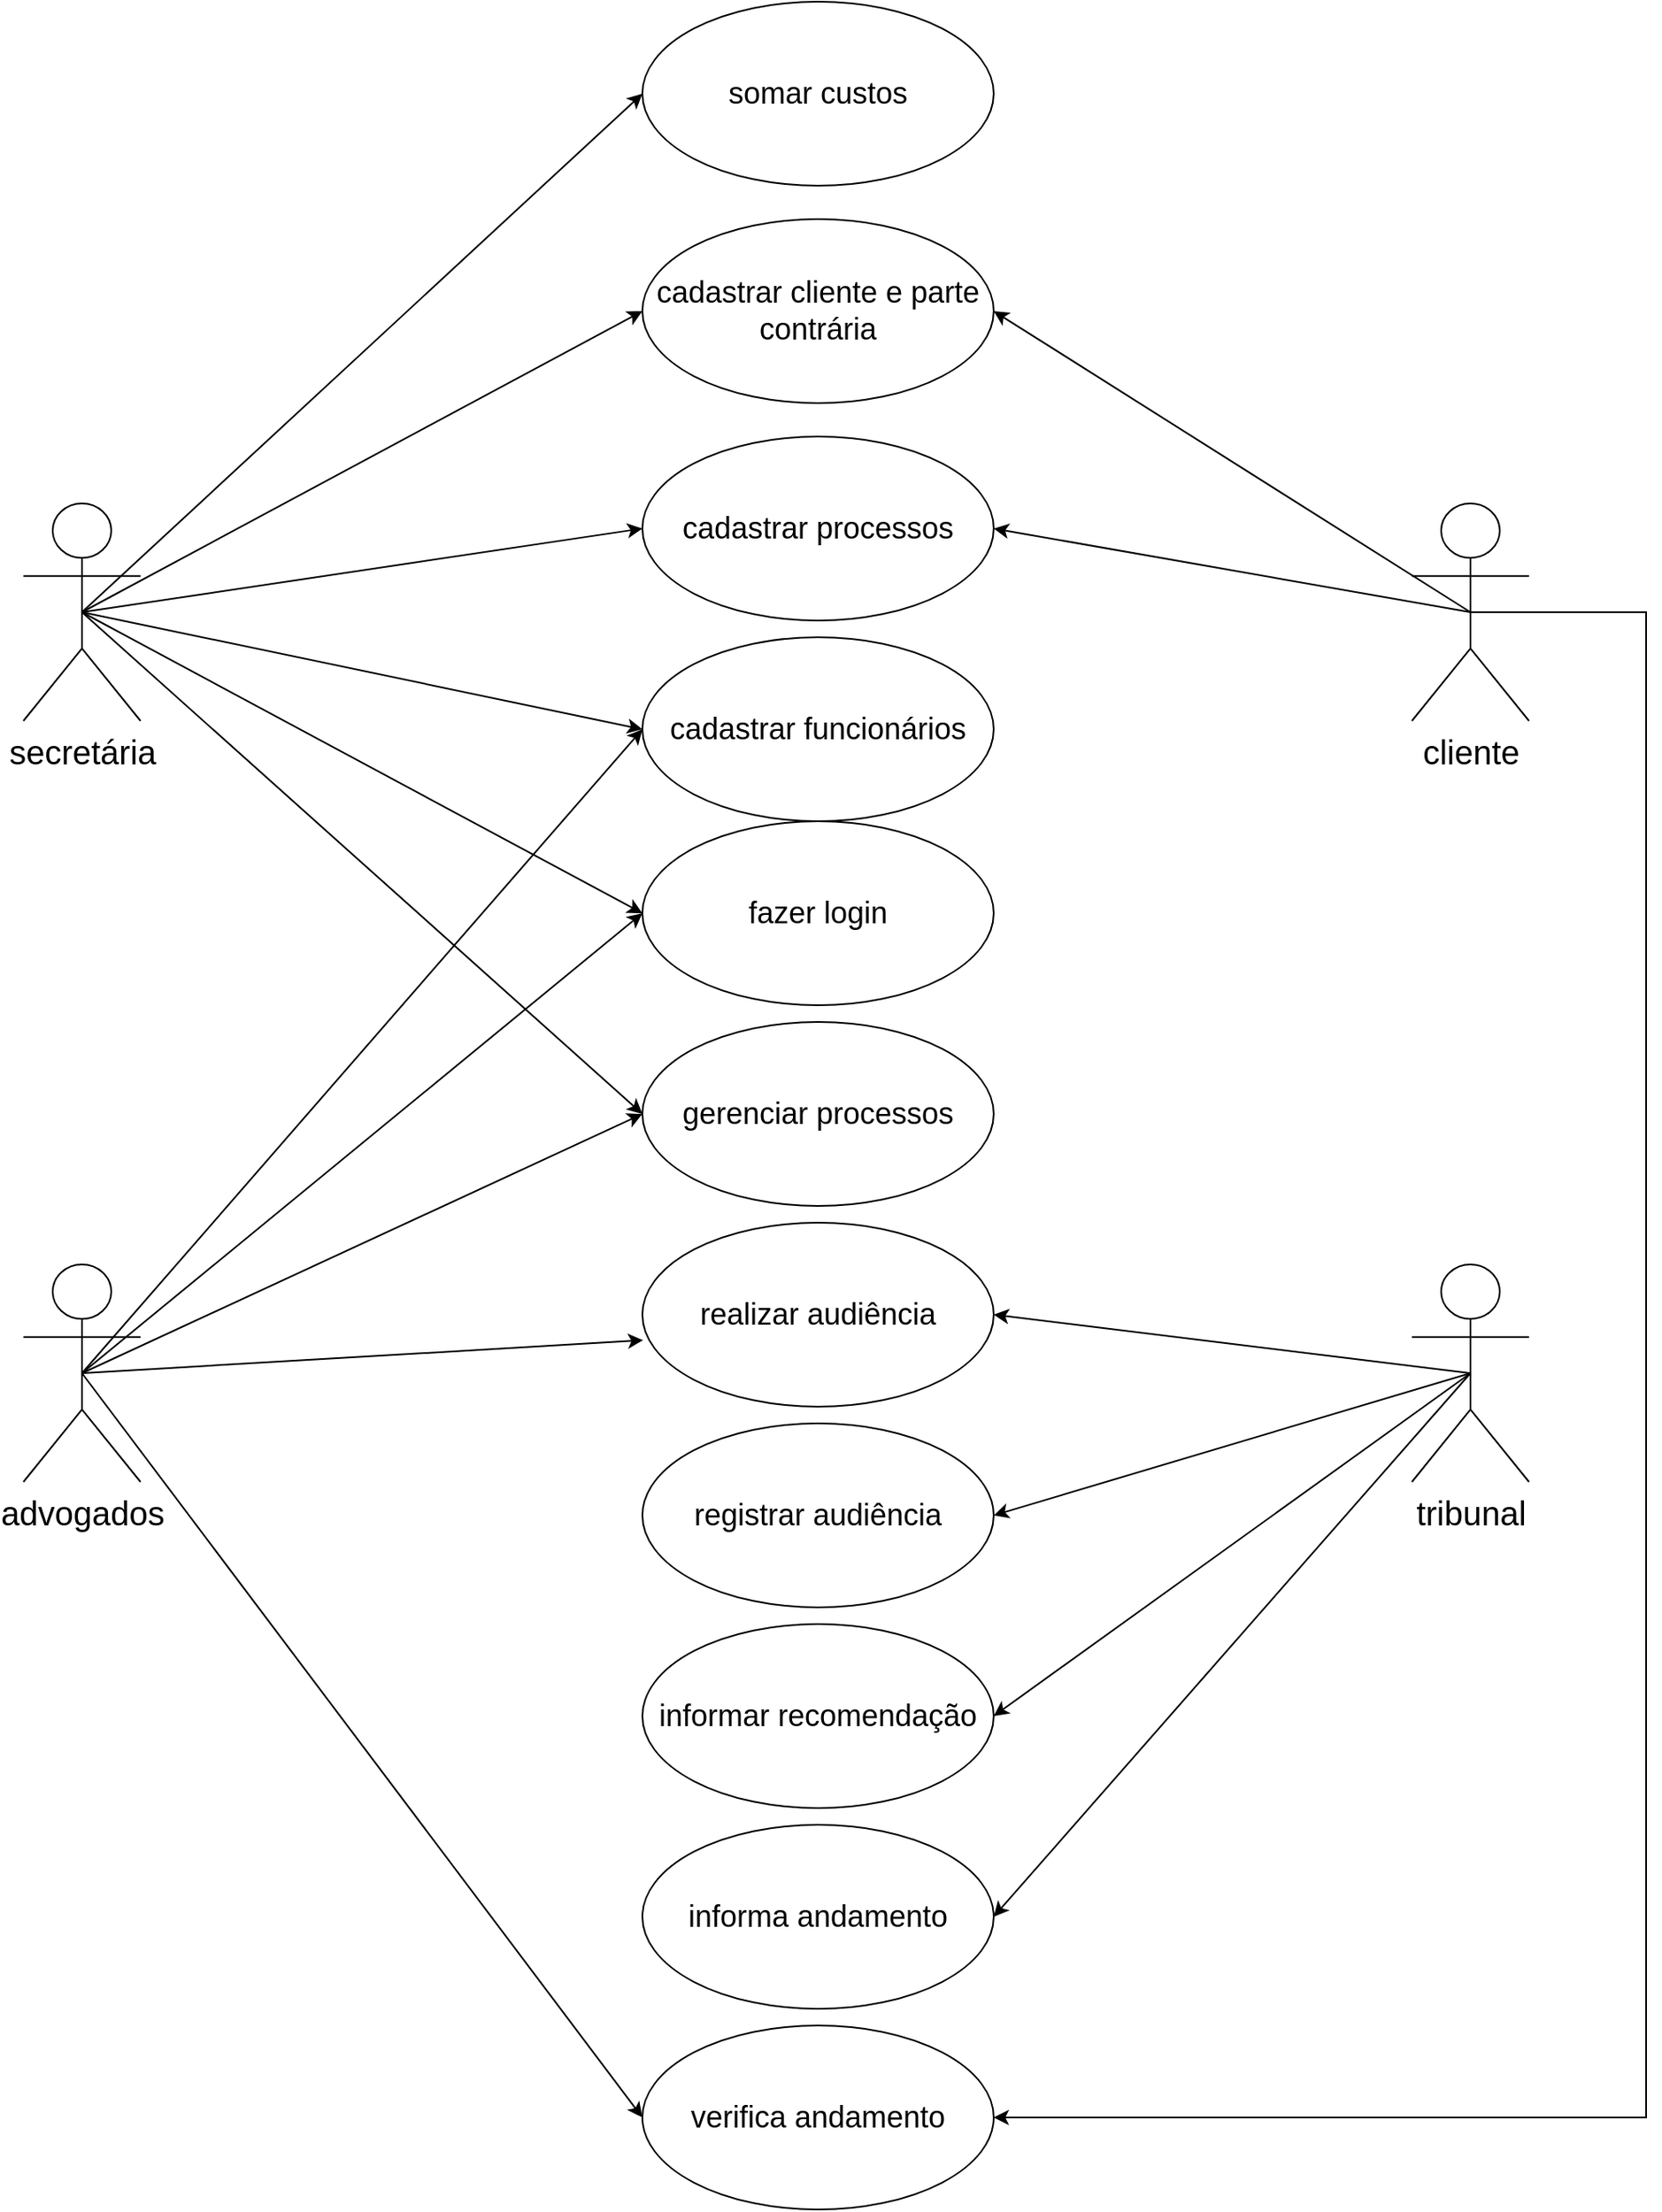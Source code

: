 <mxfile version="16.6.7" type="github">
  <diagram name="Page-1" id="0783ab3e-0a74-02c8-0abd-f7b4e66b4bec">
    <mxGraphModel dx="3694" dy="2688" grid="1" gridSize="10" guides="1" tooltips="1" connect="1" arrows="1" fold="1" page="1" pageScale="1" pageWidth="850" pageHeight="1100" background="none" math="0" shadow="0">
      <root>
        <mxCell id="0" />
        <mxCell id="1" parent="0" />
        <mxCell id="TlBu7q7dwSUmx3ovh3nY-3" value="&lt;span style=&quot;font-size: 18px&quot;&gt;cadastrar cliente e parte contrária&lt;/span&gt;" style="ellipse;whiteSpace=wrap;html=1;" parent="1" vertex="1">
          <mxGeometry x="-110" y="-140" width="210" height="110" as="geometry" />
        </mxCell>
        <mxCell id="TlBu7q7dwSUmx3ovh3nY-45" style="edgeStyle=none;rounded=0;orthogonalLoop=1;jettySize=auto;html=1;exitX=0.5;exitY=0.5;exitDx=0;exitDy=0;exitPerimeter=0;entryX=0;entryY=0.5;entryDx=0;entryDy=0;fontSize=18;" parent="1" source="TlBu7q7dwSUmx3ovh3nY-4" target="TlBu7q7dwSUmx3ovh3nY-3" edge="1">
          <mxGeometry relative="1" as="geometry">
            <mxPoint x="-390" y="-15" as="targetPoint" />
          </mxGeometry>
        </mxCell>
        <mxCell id="TlBu7q7dwSUmx3ovh3nY-47" style="edgeStyle=none;rounded=0;orthogonalLoop=1;jettySize=auto;html=1;exitX=0.5;exitY=0.5;exitDx=0;exitDy=0;exitPerimeter=0;entryX=0;entryY=0.5;entryDx=0;entryDy=0;fontSize=18;" parent="1" source="TlBu7q7dwSUmx3ovh3nY-4" target="TlBu7q7dwSUmx3ovh3nY-28" edge="1">
          <mxGeometry relative="1" as="geometry" />
        </mxCell>
        <mxCell id="TlBu7q7dwSUmx3ovh3nY-48" style="edgeStyle=none;rounded=0;orthogonalLoop=1;jettySize=auto;html=1;exitX=0.5;exitY=0.5;exitDx=0;exitDy=0;exitPerimeter=0;entryX=0;entryY=0.5;entryDx=0;entryDy=0;fontSize=18;" parent="1" source="TlBu7q7dwSUmx3ovh3nY-4" target="TlBu7q7dwSUmx3ovh3nY-34" edge="1">
          <mxGeometry relative="1" as="geometry" />
        </mxCell>
        <mxCell id="TlBu7q7dwSUmx3ovh3nY-51" style="edgeStyle=none;rounded=0;orthogonalLoop=1;jettySize=auto;html=1;exitX=0.5;exitY=0.5;exitDx=0;exitDy=0;exitPerimeter=0;entryX=0;entryY=0.5;entryDx=0;entryDy=0;fontSize=18;" parent="1" source="TlBu7q7dwSUmx3ovh3nY-4" target="TlBu7q7dwSUmx3ovh3nY-35" edge="1">
          <mxGeometry relative="1" as="geometry" />
        </mxCell>
        <mxCell id="TlBu7q7dwSUmx3ovh3nY-64" style="rounded=0;orthogonalLoop=1;jettySize=auto;html=1;exitX=0.5;exitY=0.5;exitDx=0;exitDy=0;exitPerimeter=0;fontSize=18;entryX=0;entryY=0.5;entryDx=0;entryDy=0;" parent="1" source="TlBu7q7dwSUmx3ovh3nY-4" target="TlBu7q7dwSUmx3ovh3nY-63" edge="1">
          <mxGeometry relative="1" as="geometry" />
        </mxCell>
        <mxCell id="ut7iQtp1dTJ28KfR0HTJ-2" style="rounded=0;orthogonalLoop=1;jettySize=auto;html=1;exitX=0.5;exitY=0.5;exitDx=0;exitDy=0;exitPerimeter=0;entryX=0;entryY=0.5;entryDx=0;entryDy=0;" edge="1" parent="1" source="TlBu7q7dwSUmx3ovh3nY-4" target="ut7iQtp1dTJ28KfR0HTJ-1">
          <mxGeometry relative="1" as="geometry" />
        </mxCell>
        <mxCell id="TlBu7q7dwSUmx3ovh3nY-4" value="&lt;font style=&quot;font-size: 20px&quot;&gt;secretária&lt;/font&gt;" style="shape=umlActor;verticalLabelPosition=bottom;verticalAlign=top;html=1;outlineConnect=0;" parent="1" vertex="1">
          <mxGeometry x="-480" y="30" width="70" height="130" as="geometry" />
        </mxCell>
        <mxCell id="TlBu7q7dwSUmx3ovh3nY-53" style="edgeStyle=none;rounded=0;orthogonalLoop=1;jettySize=auto;html=1;exitX=0.5;exitY=0.5;exitDx=0;exitDy=0;exitPerimeter=0;entryX=0.002;entryY=0.639;entryDx=0;entryDy=0;entryPerimeter=0;fontSize=18;" parent="1" source="TlBu7q7dwSUmx3ovh3nY-22" target="TlBu7q7dwSUmx3ovh3nY-36" edge="1">
          <mxGeometry relative="1" as="geometry" />
        </mxCell>
        <mxCell id="TlBu7q7dwSUmx3ovh3nY-57" style="edgeStyle=none;rounded=0;orthogonalLoop=1;jettySize=auto;html=1;exitX=0.5;exitY=0.5;exitDx=0;exitDy=0;exitPerimeter=0;entryX=0;entryY=0.5;entryDx=0;entryDy=0;fontSize=18;" parent="1" source="TlBu7q7dwSUmx3ovh3nY-22" target="TlBu7q7dwSUmx3ovh3nY-35" edge="1">
          <mxGeometry relative="1" as="geometry" />
        </mxCell>
        <mxCell id="TlBu7q7dwSUmx3ovh3nY-60" style="edgeStyle=none;rounded=0;orthogonalLoop=1;jettySize=auto;html=1;exitX=0.5;exitY=0.5;exitDx=0;exitDy=0;exitPerimeter=0;entryX=0;entryY=0.5;entryDx=0;entryDy=0;fontSize=18;" parent="1" source="TlBu7q7dwSUmx3ovh3nY-22" target="TlBu7q7dwSUmx3ovh3nY-37" edge="1">
          <mxGeometry relative="1" as="geometry" />
        </mxCell>
        <mxCell id="TlBu7q7dwSUmx3ovh3nY-65" style="edgeStyle=none;rounded=0;orthogonalLoop=1;jettySize=auto;html=1;exitX=0.5;exitY=0.5;exitDx=0;exitDy=0;exitPerimeter=0;entryX=0;entryY=0.5;entryDx=0;entryDy=0;fontSize=18;" parent="1" source="TlBu7q7dwSUmx3ovh3nY-22" target="TlBu7q7dwSUmx3ovh3nY-63" edge="1">
          <mxGeometry relative="1" as="geometry" />
        </mxCell>
        <mxCell id="TlBu7q7dwSUmx3ovh3nY-66" style="edgeStyle=none;rounded=0;orthogonalLoop=1;jettySize=auto;html=1;exitX=0.5;exitY=0.5;exitDx=0;exitDy=0;exitPerimeter=0;entryX=0;entryY=0.5;entryDx=0;entryDy=0;fontSize=18;" parent="1" source="TlBu7q7dwSUmx3ovh3nY-22" target="TlBu7q7dwSUmx3ovh3nY-34" edge="1">
          <mxGeometry relative="1" as="geometry" />
        </mxCell>
        <mxCell id="TlBu7q7dwSUmx3ovh3nY-22" value="&lt;font style=&quot;font-size: 20px&quot;&gt;advogados&lt;/font&gt;" style="shape=umlActor;verticalLabelPosition=bottom;verticalAlign=top;html=1;outlineConnect=0;" parent="1" vertex="1">
          <mxGeometry x="-480" y="485" width="70" height="130" as="geometry" />
        </mxCell>
        <mxCell id="TlBu7q7dwSUmx3ovh3nY-52" style="edgeStyle=none;rounded=0;orthogonalLoop=1;jettySize=auto;html=1;exitX=0.5;exitY=0.5;exitDx=0;exitDy=0;exitPerimeter=0;entryX=1;entryY=0.5;entryDx=0;entryDy=0;fontSize=18;" parent="1" source="TlBu7q7dwSUmx3ovh3nY-26" target="TlBu7q7dwSUmx3ovh3nY-36" edge="1">
          <mxGeometry relative="1" as="geometry" />
        </mxCell>
        <mxCell id="TlBu7q7dwSUmx3ovh3nY-55" style="edgeStyle=none;rounded=0;orthogonalLoop=1;jettySize=auto;html=1;exitX=0.5;exitY=0.5;exitDx=0;exitDy=0;exitPerimeter=0;entryX=1;entryY=0.5;entryDx=0;entryDy=0;fontSize=18;" parent="1" source="TlBu7q7dwSUmx3ovh3nY-26" target="TlBu7q7dwSUmx3ovh3nY-32" edge="1">
          <mxGeometry relative="1" as="geometry" />
        </mxCell>
        <mxCell id="TlBu7q7dwSUmx3ovh3nY-56" style="edgeStyle=none;rounded=0;orthogonalLoop=1;jettySize=auto;html=1;exitX=0.5;exitY=0.5;exitDx=0;exitDy=0;exitPerimeter=0;entryX=1;entryY=0.5;entryDx=0;entryDy=0;fontSize=18;" parent="1" source="TlBu7q7dwSUmx3ovh3nY-26" target="TlBu7q7dwSUmx3ovh3nY-33" edge="1">
          <mxGeometry relative="1" as="geometry" />
        </mxCell>
        <mxCell id="TlBu7q7dwSUmx3ovh3nY-58" style="edgeStyle=none;rounded=0;orthogonalLoop=1;jettySize=auto;html=1;exitX=0.5;exitY=0.5;exitDx=0;exitDy=0;exitPerimeter=0;entryX=1;entryY=0.5;entryDx=0;entryDy=0;fontSize=18;" parent="1" source="TlBu7q7dwSUmx3ovh3nY-26" target="TlBu7q7dwSUmx3ovh3nY-31" edge="1">
          <mxGeometry relative="1" as="geometry" />
        </mxCell>
        <mxCell id="TlBu7q7dwSUmx3ovh3nY-26" value="&lt;font style=&quot;font-size: 20px&quot;&gt;tribunal&lt;/font&gt;" style="shape=umlActor;verticalLabelPosition=bottom;verticalAlign=top;html=1;outlineConnect=0;" parent="1" vertex="1">
          <mxGeometry x="350" y="485" width="70" height="130" as="geometry" />
        </mxCell>
        <mxCell id="TlBu7q7dwSUmx3ovh3nY-28" value="&lt;span style=&quot;font-size: 18px&quot;&gt;cadastrar processos&lt;/span&gt;" style="ellipse;whiteSpace=wrap;html=1;" parent="1" vertex="1">
          <mxGeometry x="-110" y="-10" width="210" height="110" as="geometry" />
        </mxCell>
        <mxCell id="TlBu7q7dwSUmx3ovh3nY-49" style="edgeStyle=none;rounded=0;orthogonalLoop=1;jettySize=auto;html=1;exitX=0.5;exitY=0.5;exitDx=0;exitDy=0;exitPerimeter=0;entryX=1;entryY=0.5;entryDx=0;entryDy=0;fontSize=18;" parent="1" source="TlBu7q7dwSUmx3ovh3nY-29" target="TlBu7q7dwSUmx3ovh3nY-3" edge="1">
          <mxGeometry relative="1" as="geometry" />
        </mxCell>
        <mxCell id="TlBu7q7dwSUmx3ovh3nY-50" style="edgeStyle=none;rounded=0;orthogonalLoop=1;jettySize=auto;html=1;exitX=0.5;exitY=0.5;exitDx=0;exitDy=0;exitPerimeter=0;entryX=1;entryY=0.5;entryDx=0;entryDy=0;fontSize=18;" parent="1" source="TlBu7q7dwSUmx3ovh3nY-29" target="TlBu7q7dwSUmx3ovh3nY-28" edge="1">
          <mxGeometry relative="1" as="geometry" />
        </mxCell>
        <mxCell id="TlBu7q7dwSUmx3ovh3nY-62" style="edgeStyle=elbowEdgeStyle;rounded=0;orthogonalLoop=1;jettySize=auto;html=1;exitX=0.5;exitY=0.5;exitDx=0;exitDy=0;exitPerimeter=0;entryX=1;entryY=0.5;entryDx=0;entryDy=0;fontSize=18;" parent="1" source="TlBu7q7dwSUmx3ovh3nY-29" target="TlBu7q7dwSUmx3ovh3nY-37" edge="1">
          <mxGeometry relative="1" as="geometry">
            <Array as="points">
              <mxPoint x="490" y="500" />
            </Array>
          </mxGeometry>
        </mxCell>
        <mxCell id="TlBu7q7dwSUmx3ovh3nY-29" value="&lt;span style=&quot;font-size: 20px&quot;&gt;cliente&lt;/span&gt;" style="shape=umlActor;verticalLabelPosition=bottom;verticalAlign=top;html=1;outlineConnect=0;" parent="1" vertex="1">
          <mxGeometry x="350" y="30" width="70" height="130" as="geometry" />
        </mxCell>
        <mxCell id="TlBu7q7dwSUmx3ovh3nY-31" value="&lt;span style=&quot;font-size: 18px&quot;&gt;informa andamento&lt;/span&gt;" style="ellipse;whiteSpace=wrap;html=1;" parent="1" vertex="1">
          <mxGeometry x="-110" y="820" width="210" height="110" as="geometry" />
        </mxCell>
        <mxCell id="TlBu7q7dwSUmx3ovh3nY-32" value="&lt;font style=&quot;font-size: 18px&quot;&gt;registrar audiência&lt;/font&gt;" style="ellipse;whiteSpace=wrap;html=1;" parent="1" vertex="1">
          <mxGeometry x="-110" y="580" width="210" height="110" as="geometry" />
        </mxCell>
        <mxCell id="TlBu7q7dwSUmx3ovh3nY-33" value="&lt;span style=&quot;font-size: 18px&quot;&gt;informar recomendação&lt;/span&gt;" style="ellipse;whiteSpace=wrap;html=1;" parent="1" vertex="1">
          <mxGeometry x="-110" y="700" width="210" height="110" as="geometry" />
        </mxCell>
        <mxCell id="TlBu7q7dwSUmx3ovh3nY-34" value="&lt;span style=&quot;font-size: 18px&quot;&gt;cadastrar funcionários&lt;/span&gt;" style="ellipse;whiteSpace=wrap;html=1;" parent="1" vertex="1">
          <mxGeometry x="-110" y="110" width="210" height="110" as="geometry" />
        </mxCell>
        <mxCell id="TlBu7q7dwSUmx3ovh3nY-35" value="&lt;span style=&quot;font-size: 18px&quot;&gt;gerenciar processos&lt;/span&gt;" style="ellipse;whiteSpace=wrap;html=1;" parent="1" vertex="1">
          <mxGeometry x="-110" y="340" width="210" height="110" as="geometry" />
        </mxCell>
        <mxCell id="TlBu7q7dwSUmx3ovh3nY-36" value="&lt;span style=&quot;font-size: 18px&quot;&gt;realizar audiência&lt;/span&gt;" style="ellipse;whiteSpace=wrap;html=1;" parent="1" vertex="1">
          <mxGeometry x="-110" y="460" width="210" height="110" as="geometry" />
        </mxCell>
        <mxCell id="TlBu7q7dwSUmx3ovh3nY-37" value="&lt;span style=&quot;font-size: 18px&quot;&gt;verifica andamento&lt;/span&gt;" style="ellipse;whiteSpace=wrap;html=1;" parent="1" vertex="1">
          <mxGeometry x="-110" y="940" width="210" height="110" as="geometry" />
        </mxCell>
        <mxCell id="TlBu7q7dwSUmx3ovh3nY-63" value="&lt;span style=&quot;font-size: 18px&quot;&gt;fazer login&lt;/span&gt;" style="ellipse;whiteSpace=wrap;html=1;" parent="1" vertex="1">
          <mxGeometry x="-110" y="220" width="210" height="110" as="geometry" />
        </mxCell>
        <mxCell id="ut7iQtp1dTJ28KfR0HTJ-1" value="&lt;span style=&quot;font-size: 18px&quot;&gt;somar custos&lt;/span&gt;" style="ellipse;whiteSpace=wrap;html=1;" vertex="1" parent="1">
          <mxGeometry x="-110" y="-270" width="210" height="110" as="geometry" />
        </mxCell>
      </root>
    </mxGraphModel>
  </diagram>
</mxfile>
